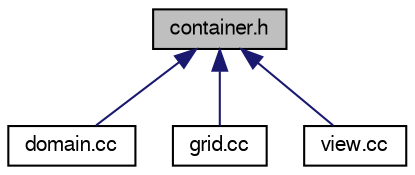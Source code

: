 digraph G
{
  edge [fontname="FreeSans",fontsize="10",labelfontname="FreeSans",labelfontsize="10"];
  node [fontname="FreeSans",fontsize="10",shape=record];
  Node1 [label="container.h",height=0.2,width=0.4,color="black", fillcolor="grey75", style="filled" fontcolor="black"];
  Node1 -> Node2 [dir=back,color="midnightblue",fontsize="10",style="solid"];
  Node2 [label="domain.cc",height=0.2,width=0.4,color="black", fillcolor="white", style="filled",URL="$domain_8cc.html",tooltip="Implementation of Domain and Boundary classes."];
  Node1 -> Node3 [dir=back,color="midnightblue",fontsize="10",style="solid"];
  Node3 [label="grid.cc",height=0.2,width=0.4,color="black", fillcolor="white", style="filled",URL="$grid_8cc.html"];
  Node1 -> Node4 [dir=back,color="midnightblue",fontsize="10",style="solid"];
  Node4 [label="view.cc",height=0.2,width=0.4,color="black", fillcolor="white", style="filled",URL="$view_8cc.html",tooltip="The frontend of ReMoDy with the OpenGL Visualizer."];
}
